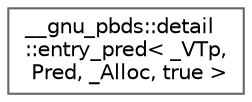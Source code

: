 digraph "Graphical Class Hierarchy"
{
 // LATEX_PDF_SIZE
  bgcolor="transparent";
  edge [fontname=Helvetica,fontsize=10,labelfontname=Helvetica,labelfontsize=10];
  node [fontname=Helvetica,fontsize=10,shape=box,height=0.2,width=0.4];
  rankdir="LR";
  Node0 [id="Node000000",label="__gnu_pbds::detail\l::entry_pred\< _VTp,\l Pred, _Alloc, true \>",height=0.2,width=0.4,color="grey40", fillcolor="white", style="filled",URL="$struct____gnu__pbds_1_1detail_1_1entry__pred_3_01___v_tp_00_01_pred_00_01___alloc_00_01true_01_4.html",tooltip="Specialization, true."];
}
